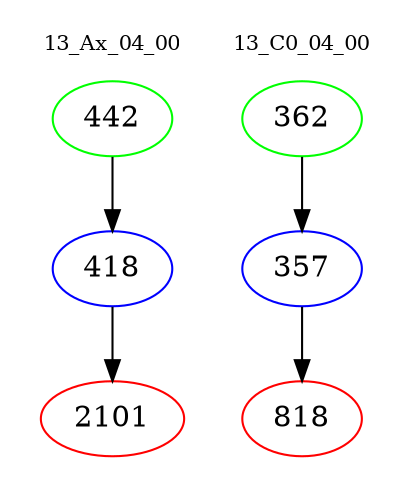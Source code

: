 digraph{
subgraph cluster_0 {
color = white
label = "13_Ax_04_00";
fontsize=10;
T0_442 [label="442", color="green"]
T0_442 -> T0_418 [color="black"]
T0_418 [label="418", color="blue"]
T0_418 -> T0_2101 [color="black"]
T0_2101 [label="2101", color="red"]
}
subgraph cluster_1 {
color = white
label = "13_C0_04_00";
fontsize=10;
T1_362 [label="362", color="green"]
T1_362 -> T1_357 [color="black"]
T1_357 [label="357", color="blue"]
T1_357 -> T1_818 [color="black"]
T1_818 [label="818", color="red"]
}
}
